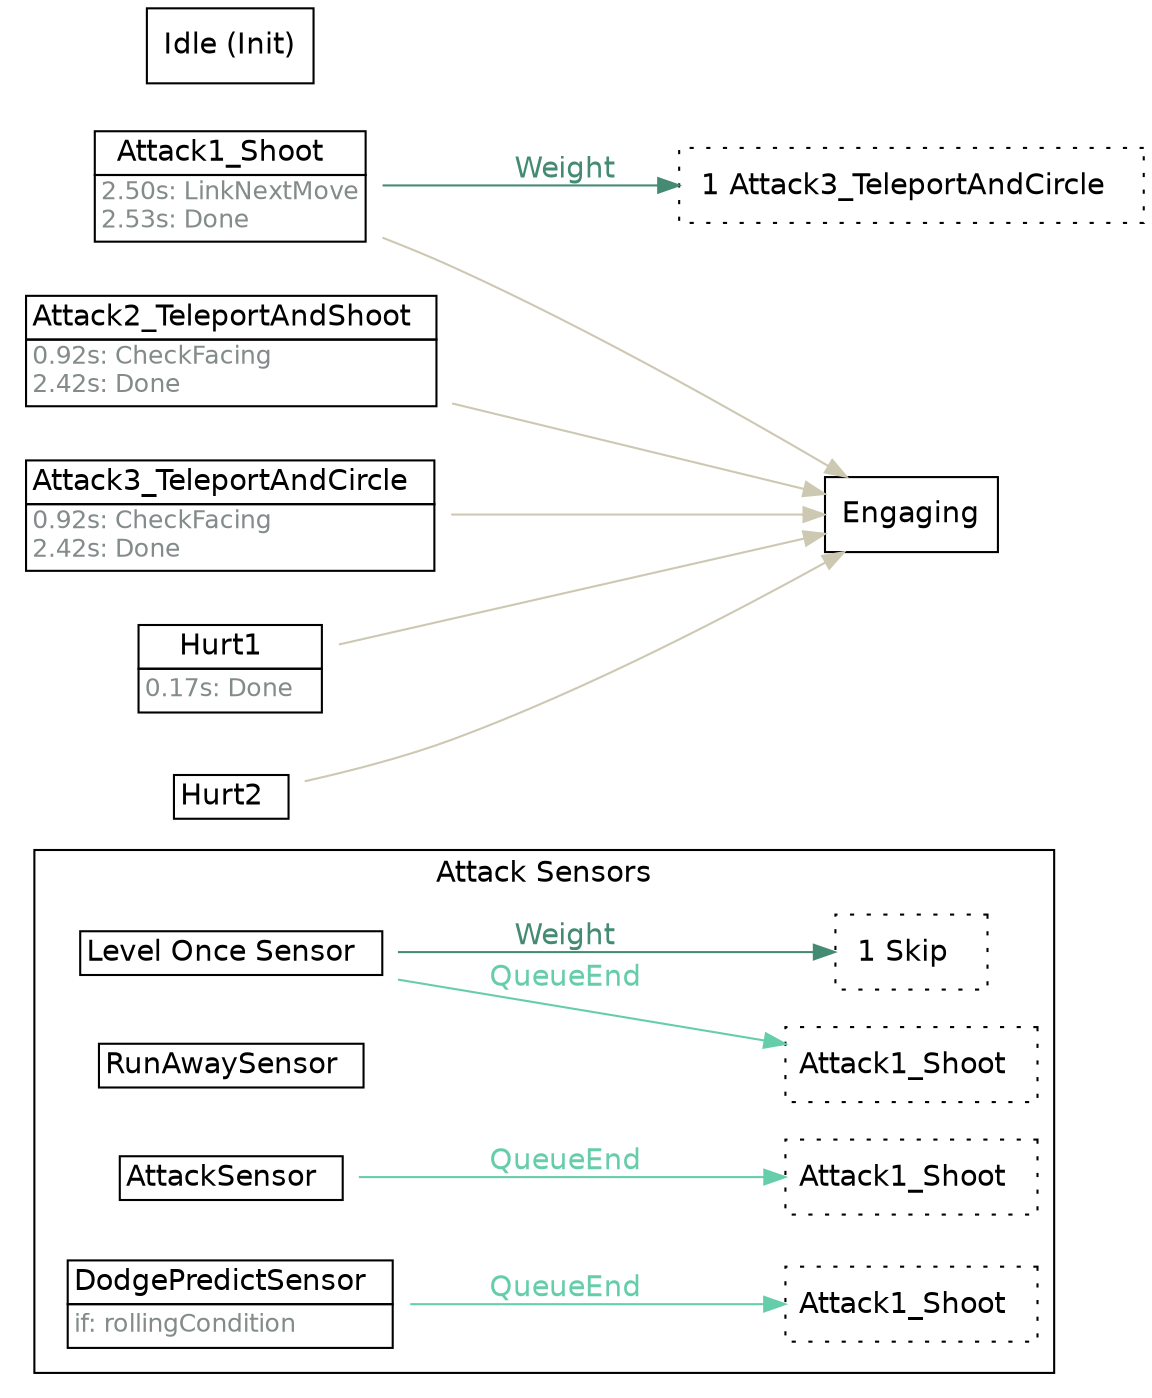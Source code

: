 strict digraph "Foo" {
	"rankdir"="LR";
	node ["shape"="box","fontname"="Helvetica"];
	edge ["fontname"="Helvetica"];
	subgraph "cluster_attacksensors" {
		"rank"="sink";
		"label"="Attack Sensors";
		"fontname"="Helvetica";
		"Level Once Sensor" ["shape"="plaintext","label"=<<TABLE border="0" cellspacing="0" cellborder="1" cellpadding="2"><TR><TD>Level Once Sensor  </TD></TR></TABLE>>]
		"Level Once Sensor_linked" ["shape"="box","style"="dotted","label"=<<TABLE border="0" cellspacing="0" cellborder="0" cellpadding="2"><TR><TD>Attack1_Shoot  </TD></TR></TABLE>>,"margin"="0.05"]
		"Level Once Sensor" -> "Level Once Sensor_linked"  ["label"="QueueEnd","color"="aquamarine3","fontcolor"="aquamarine3"]
		"Level Once Sensor_weight" ["shape"="box","style"="dotted","label"=<<TABLE border="0" cellspacing="0" cellborder="0" cellpadding="2"><TR><TD>1 Skip  </TD></TR></TABLE>>]
		"Level Once Sensor" -> "Level Once Sensor_weight"  ["label"="Weight","color"="aquamarine4","fontcolor"="aquamarine4"]
		"RunAwaySensor" ["shape"="plaintext","label"=<<TABLE border="0" cellspacing="0" cellborder="1" cellpadding="2"><TR><TD>RunAwaySensor  </TD></TR></TABLE>>]
		"AttackSensor" ["shape"="plaintext","label"=<<TABLE border="0" cellspacing="0" cellborder="1" cellpadding="2"><TR><TD>AttackSensor  </TD></TR></TABLE>>]
		"AttackSensor_linked" ["shape"="box","style"="dotted","label"=<<TABLE border="0" cellspacing="0" cellborder="0" cellpadding="2"><TR><TD>Attack1_Shoot  </TD></TR></TABLE>>,"margin"="0.05"]
		"AttackSensor" -> "AttackSensor_linked"  ["label"="QueueEnd","color"="aquamarine3","fontcolor"="aquamarine3"]
		"DodgePredictSensor" ["shape"="plaintext","label"=<<TABLE border="0" cellspacing="0" cellborder="1" cellpadding="2"><TR><TD>DodgePredictSensor  </TD></TR><TR><TD align="left" balign="left"><FONT point-size="12" color="azure4">if: rollingCondition</FONT>  </TD></TR></TABLE>>]
		"DodgePredictSensor_linked" ["shape"="box","style"="dotted","label"=<<TABLE border="0" cellspacing="0" cellborder="0" cellpadding="2"><TR><TD>Attack1_Shoot  </TD></TR></TABLE>>,"margin"="0.05"]
		"DodgePredictSensor" -> "DodgePredictSensor_linked"  ["label"="QueueEnd","color"="aquamarine3","fontcolor"="aquamarine3"]
	}
	
	"Attack1_Shoot" -> "Engaging"  ["color"="cornsilk3","fontcolor"="cornsilk3"]
	"Attack1_Shoot_weight" ["shape"="box","style"="dotted","label"=<<TABLE border="0" cellspacing="0" cellborder="0" cellpadding="2"><TR><TD>1 Attack3_TeleportAndCircle  </TD></TR></TABLE>>]
	"Attack1_Shoot" -> "Attack1_Shoot_weight"  ["label"="Weight","color"="aquamarine4","fontcolor"="aquamarine4"]
	"Attack1_Shoot" ["shape"="plaintext","label"=<<TABLE border="0" cellspacing="0" cellborder="1" cellpadding="2"><TR><TD>Attack1_Shoot  </TD></TR><TR><TD align="left" balign="left"><FONT point-size="12" color="azure4">2.50s: LinkNextMove<br/>2.53s: Done</FONT>  </TD></TR></TABLE>>]
	"Attack2_TeleportAndShoot" -> "Engaging"  ["color"="cornsilk3","fontcolor"="cornsilk3"]
	"Attack2_TeleportAndShoot" ["shape"="plaintext","label"=<<TABLE border="0" cellspacing="0" cellborder="1" cellpadding="2"><TR><TD>Attack2_TeleportAndShoot  </TD></TR><TR><TD align="left" balign="left"><FONT point-size="12" color="azure4">0.92s: CheckFacing<br/>2.42s: Done</FONT>  </TD></TR></TABLE>>]
	"Attack3_TeleportAndCircle" -> "Engaging"  ["color"="cornsilk3","fontcolor"="cornsilk3"]
	"Attack3_TeleportAndCircle" ["shape"="plaintext","label"=<<TABLE border="0" cellspacing="0" cellborder="1" cellpadding="2"><TR><TD>Attack3_TeleportAndCircle  </TD></TR><TR><TD align="left" balign="left"><FONT point-size="12" color="azure4">0.92s: CheckFacing<br/>2.42s: Done</FONT>  </TD></TR></TABLE>>]
	"Hurt1" -> "Engaging"  ["color"="cornsilk3","fontcolor"="cornsilk3"]
	"Hurt1" ["shape"="plaintext","label"=<<TABLE border="0" cellspacing="0" cellborder="1" cellpadding="2"><TR><TD>Hurt1  </TD></TR><TR><TD align="left" balign="left"><FONT point-size="12" color="azure4">0.17s: Done</FONT>  </TD></TR></TABLE>>]
	"Hurt2" -> "Engaging"  ["color"="cornsilk3","fontcolor"="cornsilk3"]
	"Hurt2" ["shape"="plaintext","label"=<<TABLE border="0" cellspacing="0" cellborder="1" cellpadding="2"><TR><TD>Hurt2  </TD></TR></TABLE>>]
	"Idle" ["label"="Idle (Init)"]
}
